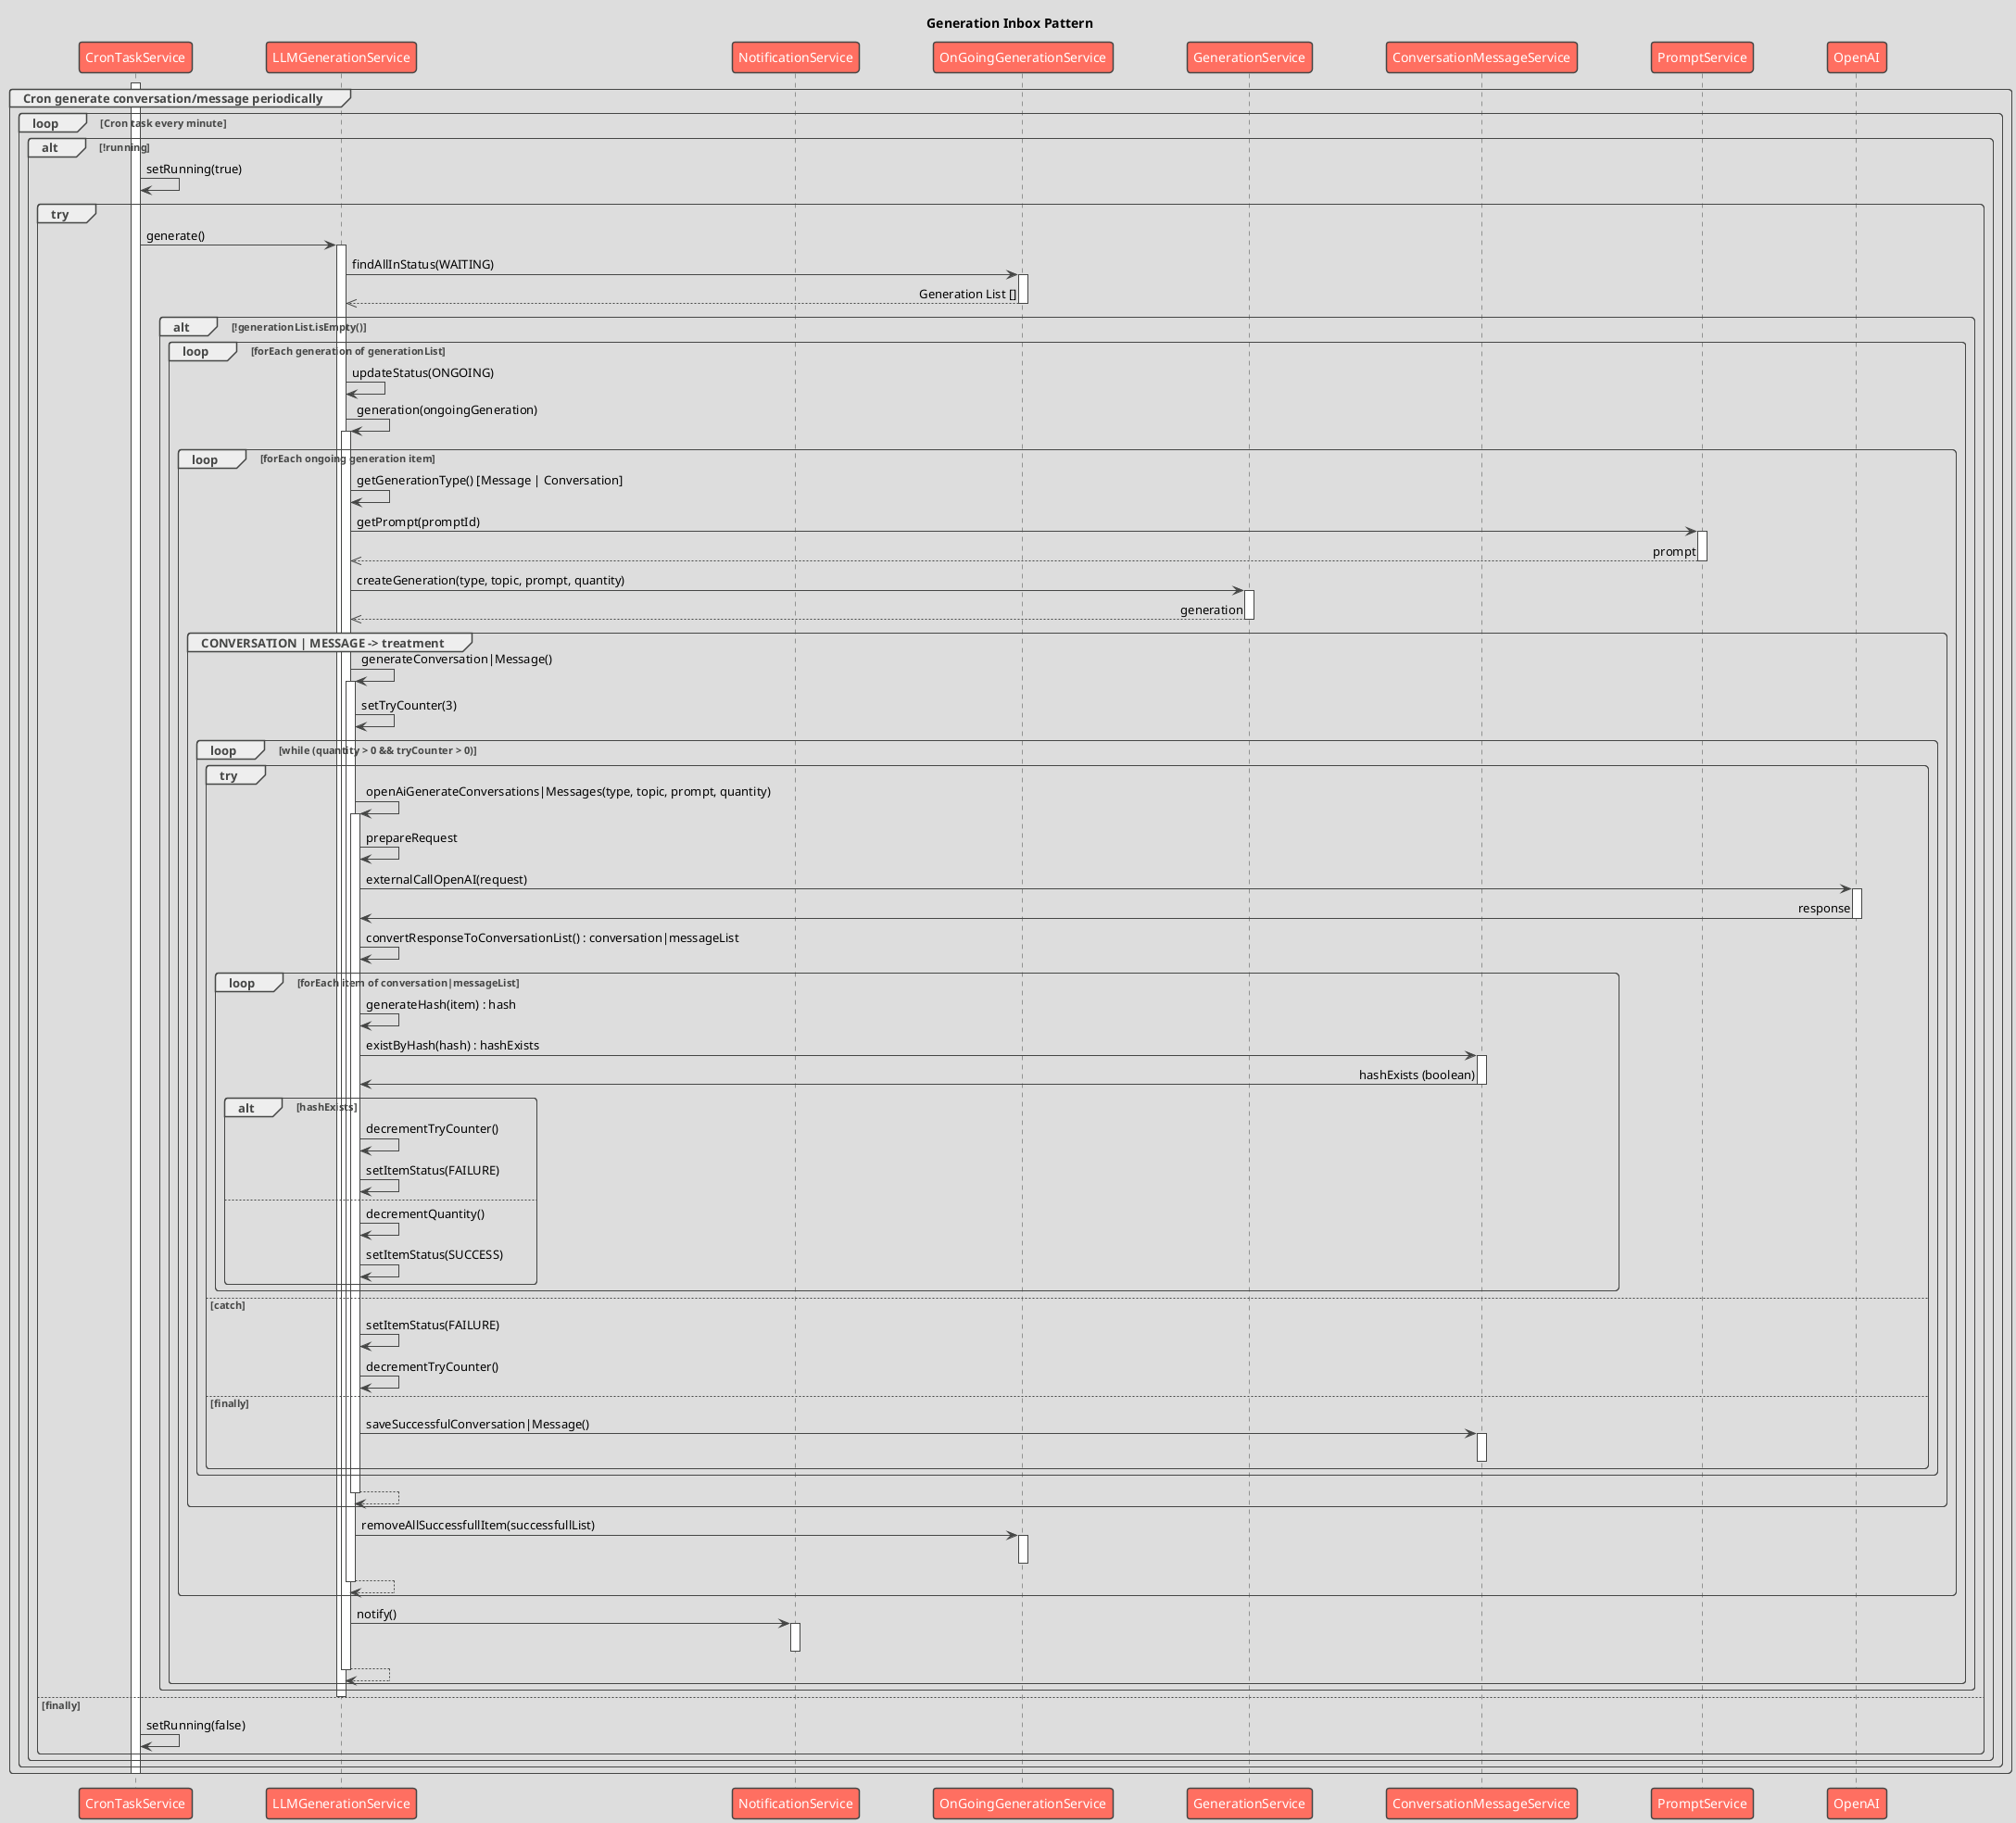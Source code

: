 @startuml
title Generation Inbox Pattern
!theme toy
skinparam Participantpadding 35
skinparam defaultFontName Aapex
skinparam Shadowing false
skinparam sequenceMessageAlign direction

participant CronTaskService
participant LLMGenerationService
participant NotificationService
participant OnGoingGenerationService
participant GenerationService
participant ConversationMessageService
participant PromptService
participant OpenAI

group Cron generate conversation/message periodically
    activate CronTaskService
    loop Cron task every minute
        alt !running
        CronTaskService -> CronTaskService: setRunning(true)
         group try
            CronTaskService -> LLMGenerationService : generate()
            activate LLMGenerationService
                LLMGenerationService -> OnGoingGenerationService : findAllInStatus(WAITING)
                activate OnGoingGenerationService
                    OnGoingGenerationService -->> LLMGenerationService : Generation List []
                deactivate OnGoingGenerationService
                alt !generationList.isEmpty()
                    loop forEach generation of generationList
                        LLMGenerationService -> LLMGenerationService : updateStatus(ONGOING)
                        LLMGenerationService -> LLMGenerationService ++ : generation(ongoingGeneration)
                            loop forEach ongoing generation item
                                LLMGenerationService -> LLMGenerationService : getGenerationType() [Message | Conversation]
                                LLMGenerationService -> PromptService : getPrompt(promptId)
                                activate PromptService
                                    PromptService -->> LLMGenerationService : prompt
                                deactivate PromptService
                                LLMGenerationService -> GenerationService : createGeneration(type, topic, prompt, quantity)
                                activate GenerationService
                                    GenerationService -->> LLMGenerationService : generation
                                deactivate GenerationService
                                group CONVERSATION | MESSAGE -> treatment
                                LLMGenerationService -> LLMGenerationService ++ : generateConversation|Message()
                                    LLMGenerationService -> LLMGenerationService : setTryCounter(3)
                                    loop while (quantity > 0 && tryCounter > 0)
                                       group try
                                            LLMGenerationService -> LLMGenerationService ++ : openAiGenerateConversations|Messages(type, topic, prompt, quantity)
                                                LLMGenerationService -> LLMGenerationService : prepareRequest
                                                LLMGenerationService -> OpenAI : externalCallOpenAI(request)
                                                activate OpenAI
                                                    OpenAI -> LLMGenerationService : response
                                                deactivate OpenAI
                                                LLMGenerationService -> LLMGenerationService : convertResponseToConversationList() : conversation|messageList
                                                loop forEach item of conversation|messageList
                                                    LLMGenerationService -> LLMGenerationService : generateHash(item) : hash
                                                    LLMGenerationService -> ConversationMessageService : existByHash(hash) : hashExists
                                                    activate ConversationMessageService
                                                        ConversationMessageService -> LLMGenerationService : hashExists (boolean)
                                                    deactivate ConversationMessageService
                                                    alt hashExists
                                                        LLMGenerationService -> LLMGenerationService : decrementTryCounter()
                                                        LLMGenerationService -> LLMGenerationService : setItemStatus(FAILURE)
                                                    else
                                                        LLMGenerationService -> LLMGenerationService : decrementQuantity()
                                                        LLMGenerationService -> LLMGenerationService : setItemStatus(SUCCESS)
                                                    end alt
                                                end loop
                                       else catch
                                            LLMGenerationService -> LLMGenerationService : setItemStatus(FAILURE)
                                            LLMGenerationService -> LLMGenerationService : decrementTryCounter()
                                       else finally
                                            LLMGenerationService -> ConversationMessageService : saveSuccessfulConversation|Message()
                                            activate ConversationMessageService
                                            deactivate ConversationMessageService
                                       end group
                                    end loop
                                    return
                                end group
                                LLMGenerationService -> OnGoingGenerationService : removeAllSuccessfullItem(successfullList)
                                activate OnGoingGenerationService
                                deactivate OnGoingGenerationService
                                return
                            end loop
                            LLMGenerationService -> NotificationService : notify()
                            activate NotificationService
                            deactivate NotificationService
                            return
                    end loop
                end alt
            deactivate LLMGenerationService
         else finally
            CronTaskService -> CronTaskService : setRunning(false)
         end group
        end alt
    end loop

    deactivate CronTaskService
end group










@enduml